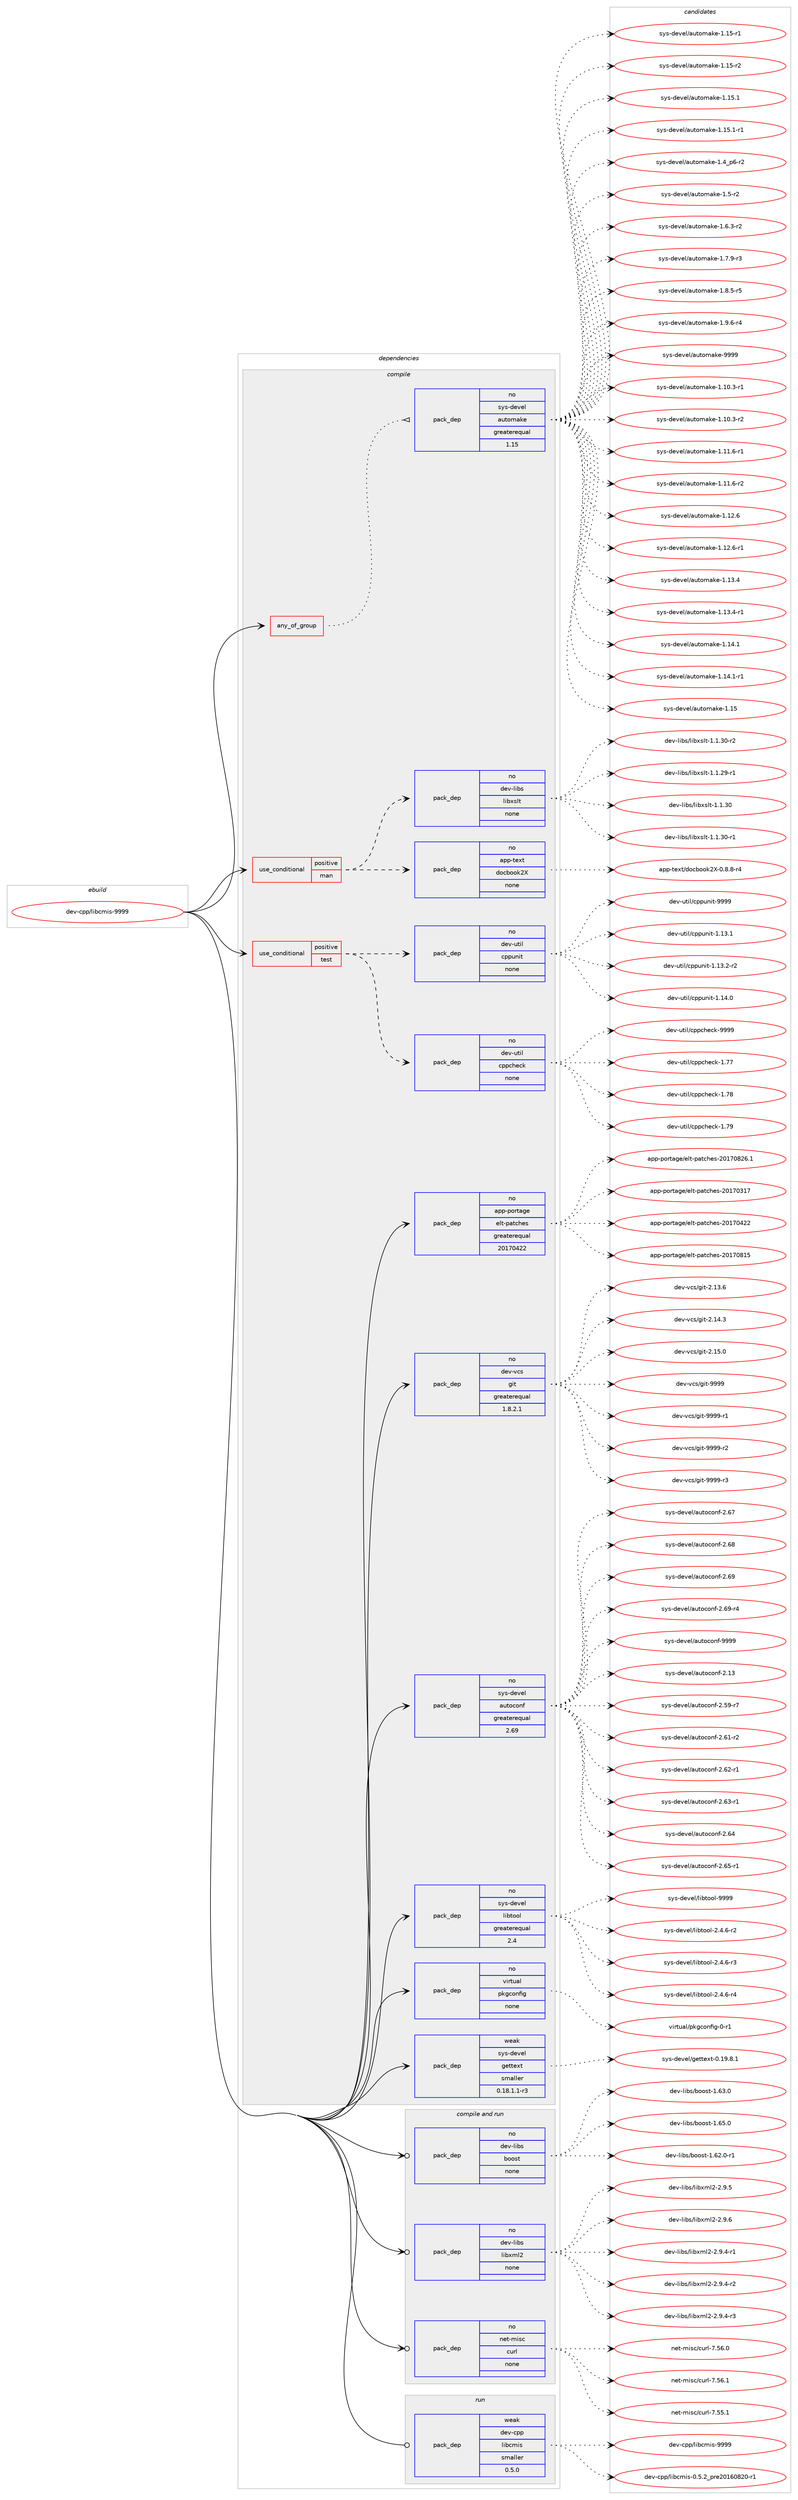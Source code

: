 digraph prolog {

# *************
# Graph options
# *************

newrank=true;
concentrate=true;
compound=true;
graph [rankdir=LR,fontname=Helvetica,fontsize=10,ranksep=1.5];#, ranksep=2.5, nodesep=0.2];
edge  [arrowhead=vee];
node  [fontname=Helvetica,fontsize=10];

# **********
# The ebuild
# **********

subgraph cluster_leftcol {
color=gray;
rank=same;
label=<<i>ebuild</i>>;
id [label="dev-cpp/libcmis-9999", color=red, width=4, href="../dev-cpp/libcmis-9999.svg"];
}

# ****************
# The dependencies
# ****************

subgraph cluster_midcol {
color=gray;
label=<<i>dependencies</i>>;
subgraph cluster_compile {
fillcolor="#eeeeee";
style=filled;
label=<<i>compile</i>>;
subgraph any1432 {
dependency65763 [label=<<TABLE BORDER="0" CELLBORDER="1" CELLSPACING="0" CELLPADDING="4"><TR><TD CELLPADDING="10">any_of_group</TD></TR></TABLE>>, shape=none, color=red];subgraph pack48459 {
dependency65764 [label=<<TABLE BORDER="0" CELLBORDER="1" CELLSPACING="0" CELLPADDING="4" WIDTH="220"><TR><TD ROWSPAN="6" CELLPADDING="30">pack_dep</TD></TR><TR><TD WIDTH="110">no</TD></TR><TR><TD>sys-devel</TD></TR><TR><TD>automake</TD></TR><TR><TD>greaterequal</TD></TR><TR><TD>1.15</TD></TR></TABLE>>, shape=none, color=blue];
}
dependency65763:e -> dependency65764:w [weight=20,style="dotted",arrowhead="oinv"];
}
id:e -> dependency65763:w [weight=20,style="solid",arrowhead="vee"];
subgraph cond15843 {
dependency65765 [label=<<TABLE BORDER="0" CELLBORDER="1" CELLSPACING="0" CELLPADDING="4"><TR><TD ROWSPAN="3" CELLPADDING="10">use_conditional</TD></TR><TR><TD>positive</TD></TR><TR><TD>man</TD></TR></TABLE>>, shape=none, color=red];
subgraph pack48460 {
dependency65766 [label=<<TABLE BORDER="0" CELLBORDER="1" CELLSPACING="0" CELLPADDING="4" WIDTH="220"><TR><TD ROWSPAN="6" CELLPADDING="30">pack_dep</TD></TR><TR><TD WIDTH="110">no</TD></TR><TR><TD>app-text</TD></TR><TR><TD>docbook2X</TD></TR><TR><TD>none</TD></TR><TR><TD></TD></TR></TABLE>>, shape=none, color=blue];
}
dependency65765:e -> dependency65766:w [weight=20,style="dashed",arrowhead="vee"];
subgraph pack48461 {
dependency65767 [label=<<TABLE BORDER="0" CELLBORDER="1" CELLSPACING="0" CELLPADDING="4" WIDTH="220"><TR><TD ROWSPAN="6" CELLPADDING="30">pack_dep</TD></TR><TR><TD WIDTH="110">no</TD></TR><TR><TD>dev-libs</TD></TR><TR><TD>libxslt</TD></TR><TR><TD>none</TD></TR><TR><TD></TD></TR></TABLE>>, shape=none, color=blue];
}
dependency65765:e -> dependency65767:w [weight=20,style="dashed",arrowhead="vee"];
}
id:e -> dependency65765:w [weight=20,style="solid",arrowhead="vee"];
subgraph cond15844 {
dependency65768 [label=<<TABLE BORDER="0" CELLBORDER="1" CELLSPACING="0" CELLPADDING="4"><TR><TD ROWSPAN="3" CELLPADDING="10">use_conditional</TD></TR><TR><TD>positive</TD></TR><TR><TD>test</TD></TR></TABLE>>, shape=none, color=red];
subgraph pack48462 {
dependency65769 [label=<<TABLE BORDER="0" CELLBORDER="1" CELLSPACING="0" CELLPADDING="4" WIDTH="220"><TR><TD ROWSPAN="6" CELLPADDING="30">pack_dep</TD></TR><TR><TD WIDTH="110">no</TD></TR><TR><TD>dev-util</TD></TR><TR><TD>cppcheck</TD></TR><TR><TD>none</TD></TR><TR><TD></TD></TR></TABLE>>, shape=none, color=blue];
}
dependency65768:e -> dependency65769:w [weight=20,style="dashed",arrowhead="vee"];
subgraph pack48463 {
dependency65770 [label=<<TABLE BORDER="0" CELLBORDER="1" CELLSPACING="0" CELLPADDING="4" WIDTH="220"><TR><TD ROWSPAN="6" CELLPADDING="30">pack_dep</TD></TR><TR><TD WIDTH="110">no</TD></TR><TR><TD>dev-util</TD></TR><TR><TD>cppunit</TD></TR><TR><TD>none</TD></TR><TR><TD></TD></TR></TABLE>>, shape=none, color=blue];
}
dependency65768:e -> dependency65770:w [weight=20,style="dashed",arrowhead="vee"];
}
id:e -> dependency65768:w [weight=20,style="solid",arrowhead="vee"];
subgraph pack48464 {
dependency65771 [label=<<TABLE BORDER="0" CELLBORDER="1" CELLSPACING="0" CELLPADDING="4" WIDTH="220"><TR><TD ROWSPAN="6" CELLPADDING="30">pack_dep</TD></TR><TR><TD WIDTH="110">no</TD></TR><TR><TD>app-portage</TD></TR><TR><TD>elt-patches</TD></TR><TR><TD>greaterequal</TD></TR><TR><TD>20170422</TD></TR></TABLE>>, shape=none, color=blue];
}
id:e -> dependency65771:w [weight=20,style="solid",arrowhead="vee"];
subgraph pack48465 {
dependency65772 [label=<<TABLE BORDER="0" CELLBORDER="1" CELLSPACING="0" CELLPADDING="4" WIDTH="220"><TR><TD ROWSPAN="6" CELLPADDING="30">pack_dep</TD></TR><TR><TD WIDTH="110">no</TD></TR><TR><TD>dev-vcs</TD></TR><TR><TD>git</TD></TR><TR><TD>greaterequal</TD></TR><TR><TD>1.8.2.1</TD></TR></TABLE>>, shape=none, color=blue];
}
id:e -> dependency65772:w [weight=20,style="solid",arrowhead="vee"];
subgraph pack48466 {
dependency65773 [label=<<TABLE BORDER="0" CELLBORDER="1" CELLSPACING="0" CELLPADDING="4" WIDTH="220"><TR><TD ROWSPAN="6" CELLPADDING="30">pack_dep</TD></TR><TR><TD WIDTH="110">no</TD></TR><TR><TD>sys-devel</TD></TR><TR><TD>autoconf</TD></TR><TR><TD>greaterequal</TD></TR><TR><TD>2.69</TD></TR></TABLE>>, shape=none, color=blue];
}
id:e -> dependency65773:w [weight=20,style="solid",arrowhead="vee"];
subgraph pack48467 {
dependency65774 [label=<<TABLE BORDER="0" CELLBORDER="1" CELLSPACING="0" CELLPADDING="4" WIDTH="220"><TR><TD ROWSPAN="6" CELLPADDING="30">pack_dep</TD></TR><TR><TD WIDTH="110">no</TD></TR><TR><TD>sys-devel</TD></TR><TR><TD>libtool</TD></TR><TR><TD>greaterequal</TD></TR><TR><TD>2.4</TD></TR></TABLE>>, shape=none, color=blue];
}
id:e -> dependency65774:w [weight=20,style="solid",arrowhead="vee"];
subgraph pack48468 {
dependency65775 [label=<<TABLE BORDER="0" CELLBORDER="1" CELLSPACING="0" CELLPADDING="4" WIDTH="220"><TR><TD ROWSPAN="6" CELLPADDING="30">pack_dep</TD></TR><TR><TD WIDTH="110">no</TD></TR><TR><TD>virtual</TD></TR><TR><TD>pkgconfig</TD></TR><TR><TD>none</TD></TR><TR><TD></TD></TR></TABLE>>, shape=none, color=blue];
}
id:e -> dependency65775:w [weight=20,style="solid",arrowhead="vee"];
subgraph pack48469 {
dependency65776 [label=<<TABLE BORDER="0" CELLBORDER="1" CELLSPACING="0" CELLPADDING="4" WIDTH="220"><TR><TD ROWSPAN="6" CELLPADDING="30">pack_dep</TD></TR><TR><TD WIDTH="110">weak</TD></TR><TR><TD>sys-devel</TD></TR><TR><TD>gettext</TD></TR><TR><TD>smaller</TD></TR><TR><TD>0.18.1.1-r3</TD></TR></TABLE>>, shape=none, color=blue];
}
id:e -> dependency65776:w [weight=20,style="solid",arrowhead="vee"];
}
subgraph cluster_compileandrun {
fillcolor="#eeeeee";
style=filled;
label=<<i>compile and run</i>>;
subgraph pack48470 {
dependency65777 [label=<<TABLE BORDER="0" CELLBORDER="1" CELLSPACING="0" CELLPADDING="4" WIDTH="220"><TR><TD ROWSPAN="6" CELLPADDING="30">pack_dep</TD></TR><TR><TD WIDTH="110">no</TD></TR><TR><TD>dev-libs</TD></TR><TR><TD>boost</TD></TR><TR><TD>none</TD></TR><TR><TD></TD></TR></TABLE>>, shape=none, color=blue];
}
id:e -> dependency65777:w [weight=20,style="solid",arrowhead="odotvee"];
subgraph pack48471 {
dependency65778 [label=<<TABLE BORDER="0" CELLBORDER="1" CELLSPACING="0" CELLPADDING="4" WIDTH="220"><TR><TD ROWSPAN="6" CELLPADDING="30">pack_dep</TD></TR><TR><TD WIDTH="110">no</TD></TR><TR><TD>dev-libs</TD></TR><TR><TD>libxml2</TD></TR><TR><TD>none</TD></TR><TR><TD></TD></TR></TABLE>>, shape=none, color=blue];
}
id:e -> dependency65778:w [weight=20,style="solid",arrowhead="odotvee"];
subgraph pack48472 {
dependency65779 [label=<<TABLE BORDER="0" CELLBORDER="1" CELLSPACING="0" CELLPADDING="4" WIDTH="220"><TR><TD ROWSPAN="6" CELLPADDING="30">pack_dep</TD></TR><TR><TD WIDTH="110">no</TD></TR><TR><TD>net-misc</TD></TR><TR><TD>curl</TD></TR><TR><TD>none</TD></TR><TR><TD></TD></TR></TABLE>>, shape=none, color=blue];
}
id:e -> dependency65779:w [weight=20,style="solid",arrowhead="odotvee"];
}
subgraph cluster_run {
fillcolor="#eeeeee";
style=filled;
label=<<i>run</i>>;
subgraph pack48473 {
dependency65780 [label=<<TABLE BORDER="0" CELLBORDER="1" CELLSPACING="0" CELLPADDING="4" WIDTH="220"><TR><TD ROWSPAN="6" CELLPADDING="30">pack_dep</TD></TR><TR><TD WIDTH="110">weak</TD></TR><TR><TD>dev-cpp</TD></TR><TR><TD>libcmis</TD></TR><TR><TD>smaller</TD></TR><TR><TD>0.5.0</TD></TR></TABLE>>, shape=none, color=blue];
}
id:e -> dependency65780:w [weight=20,style="solid",arrowhead="odot"];
}
}

# **************
# The candidates
# **************

subgraph cluster_choices {
rank=same;
color=gray;
label=<<i>candidates</i>>;

subgraph choice48459 {
color=black;
nodesep=1;
choice11512111545100101118101108479711711611110997107101454946494846514511449 [label="sys-devel/automake-1.10.3-r1", color=red, width=4,href="../sys-devel/automake-1.10.3-r1.svg"];
choice11512111545100101118101108479711711611110997107101454946494846514511450 [label="sys-devel/automake-1.10.3-r2", color=red, width=4,href="../sys-devel/automake-1.10.3-r2.svg"];
choice11512111545100101118101108479711711611110997107101454946494946544511449 [label="sys-devel/automake-1.11.6-r1", color=red, width=4,href="../sys-devel/automake-1.11.6-r1.svg"];
choice11512111545100101118101108479711711611110997107101454946494946544511450 [label="sys-devel/automake-1.11.6-r2", color=red, width=4,href="../sys-devel/automake-1.11.6-r2.svg"];
choice1151211154510010111810110847971171161111099710710145494649504654 [label="sys-devel/automake-1.12.6", color=red, width=4,href="../sys-devel/automake-1.12.6.svg"];
choice11512111545100101118101108479711711611110997107101454946495046544511449 [label="sys-devel/automake-1.12.6-r1", color=red, width=4,href="../sys-devel/automake-1.12.6-r1.svg"];
choice1151211154510010111810110847971171161111099710710145494649514652 [label="sys-devel/automake-1.13.4", color=red, width=4,href="../sys-devel/automake-1.13.4.svg"];
choice11512111545100101118101108479711711611110997107101454946495146524511449 [label="sys-devel/automake-1.13.4-r1", color=red, width=4,href="../sys-devel/automake-1.13.4-r1.svg"];
choice1151211154510010111810110847971171161111099710710145494649524649 [label="sys-devel/automake-1.14.1", color=red, width=4,href="../sys-devel/automake-1.14.1.svg"];
choice11512111545100101118101108479711711611110997107101454946495246494511449 [label="sys-devel/automake-1.14.1-r1", color=red, width=4,href="../sys-devel/automake-1.14.1-r1.svg"];
choice115121115451001011181011084797117116111109971071014549464953 [label="sys-devel/automake-1.15", color=red, width=4,href="../sys-devel/automake-1.15.svg"];
choice1151211154510010111810110847971171161111099710710145494649534511449 [label="sys-devel/automake-1.15-r1", color=red, width=4,href="../sys-devel/automake-1.15-r1.svg"];
choice1151211154510010111810110847971171161111099710710145494649534511450 [label="sys-devel/automake-1.15-r2", color=red, width=4,href="../sys-devel/automake-1.15-r2.svg"];
choice1151211154510010111810110847971171161111099710710145494649534649 [label="sys-devel/automake-1.15.1", color=red, width=4,href="../sys-devel/automake-1.15.1.svg"];
choice11512111545100101118101108479711711611110997107101454946495346494511449 [label="sys-devel/automake-1.15.1-r1", color=red, width=4,href="../sys-devel/automake-1.15.1-r1.svg"];
choice115121115451001011181011084797117116111109971071014549465295112544511450 [label="sys-devel/automake-1.4_p6-r2", color=red, width=4,href="../sys-devel/automake-1.4_p6-r2.svg"];
choice11512111545100101118101108479711711611110997107101454946534511450 [label="sys-devel/automake-1.5-r2", color=red, width=4,href="../sys-devel/automake-1.5-r2.svg"];
choice115121115451001011181011084797117116111109971071014549465446514511450 [label="sys-devel/automake-1.6.3-r2", color=red, width=4,href="../sys-devel/automake-1.6.3-r2.svg"];
choice115121115451001011181011084797117116111109971071014549465546574511451 [label="sys-devel/automake-1.7.9-r3", color=red, width=4,href="../sys-devel/automake-1.7.9-r3.svg"];
choice115121115451001011181011084797117116111109971071014549465646534511453 [label="sys-devel/automake-1.8.5-r5", color=red, width=4,href="../sys-devel/automake-1.8.5-r5.svg"];
choice115121115451001011181011084797117116111109971071014549465746544511452 [label="sys-devel/automake-1.9.6-r4", color=red, width=4,href="../sys-devel/automake-1.9.6-r4.svg"];
choice115121115451001011181011084797117116111109971071014557575757 [label="sys-devel/automake-9999", color=red, width=4,href="../sys-devel/automake-9999.svg"];
dependency65764:e -> choice11512111545100101118101108479711711611110997107101454946494846514511449:w [style=dotted,weight="100"];
dependency65764:e -> choice11512111545100101118101108479711711611110997107101454946494846514511450:w [style=dotted,weight="100"];
dependency65764:e -> choice11512111545100101118101108479711711611110997107101454946494946544511449:w [style=dotted,weight="100"];
dependency65764:e -> choice11512111545100101118101108479711711611110997107101454946494946544511450:w [style=dotted,weight="100"];
dependency65764:e -> choice1151211154510010111810110847971171161111099710710145494649504654:w [style=dotted,weight="100"];
dependency65764:e -> choice11512111545100101118101108479711711611110997107101454946495046544511449:w [style=dotted,weight="100"];
dependency65764:e -> choice1151211154510010111810110847971171161111099710710145494649514652:w [style=dotted,weight="100"];
dependency65764:e -> choice11512111545100101118101108479711711611110997107101454946495146524511449:w [style=dotted,weight="100"];
dependency65764:e -> choice1151211154510010111810110847971171161111099710710145494649524649:w [style=dotted,weight="100"];
dependency65764:e -> choice11512111545100101118101108479711711611110997107101454946495246494511449:w [style=dotted,weight="100"];
dependency65764:e -> choice115121115451001011181011084797117116111109971071014549464953:w [style=dotted,weight="100"];
dependency65764:e -> choice1151211154510010111810110847971171161111099710710145494649534511449:w [style=dotted,weight="100"];
dependency65764:e -> choice1151211154510010111810110847971171161111099710710145494649534511450:w [style=dotted,weight="100"];
dependency65764:e -> choice1151211154510010111810110847971171161111099710710145494649534649:w [style=dotted,weight="100"];
dependency65764:e -> choice11512111545100101118101108479711711611110997107101454946495346494511449:w [style=dotted,weight="100"];
dependency65764:e -> choice115121115451001011181011084797117116111109971071014549465295112544511450:w [style=dotted,weight="100"];
dependency65764:e -> choice11512111545100101118101108479711711611110997107101454946534511450:w [style=dotted,weight="100"];
dependency65764:e -> choice115121115451001011181011084797117116111109971071014549465446514511450:w [style=dotted,weight="100"];
dependency65764:e -> choice115121115451001011181011084797117116111109971071014549465546574511451:w [style=dotted,weight="100"];
dependency65764:e -> choice115121115451001011181011084797117116111109971071014549465646534511453:w [style=dotted,weight="100"];
dependency65764:e -> choice115121115451001011181011084797117116111109971071014549465746544511452:w [style=dotted,weight="100"];
dependency65764:e -> choice115121115451001011181011084797117116111109971071014557575757:w [style=dotted,weight="100"];
}
subgraph choice48460 {
color=black;
nodesep=1;
choice971121124511610112011647100111999811111110750884548465646564511452 [label="app-text/docbook2X-0.8.8-r4", color=red, width=4,href="../app-text/docbook2X-0.8.8-r4.svg"];
dependency65766:e -> choice971121124511610112011647100111999811111110750884548465646564511452:w [style=dotted,weight="100"];
}
subgraph choice48461 {
color=black;
nodesep=1;
choice10010111845108105981154710810598120115108116454946494650574511449 [label="dev-libs/libxslt-1.1.29-r1", color=red, width=4,href="../dev-libs/libxslt-1.1.29-r1.svg"];
choice1001011184510810598115471081059812011510811645494649465148 [label="dev-libs/libxslt-1.1.30", color=red, width=4,href="../dev-libs/libxslt-1.1.30.svg"];
choice10010111845108105981154710810598120115108116454946494651484511449 [label="dev-libs/libxslt-1.1.30-r1", color=red, width=4,href="../dev-libs/libxslt-1.1.30-r1.svg"];
choice10010111845108105981154710810598120115108116454946494651484511450 [label="dev-libs/libxslt-1.1.30-r2", color=red, width=4,href="../dev-libs/libxslt-1.1.30-r2.svg"];
dependency65767:e -> choice10010111845108105981154710810598120115108116454946494650574511449:w [style=dotted,weight="100"];
dependency65767:e -> choice1001011184510810598115471081059812011510811645494649465148:w [style=dotted,weight="100"];
dependency65767:e -> choice10010111845108105981154710810598120115108116454946494651484511449:w [style=dotted,weight="100"];
dependency65767:e -> choice10010111845108105981154710810598120115108116454946494651484511450:w [style=dotted,weight="100"];
}
subgraph choice48462 {
color=black;
nodesep=1;
choice10010111845117116105108479911211299104101991074549465555 [label="dev-util/cppcheck-1.77", color=red, width=4,href="../dev-util/cppcheck-1.77.svg"];
choice10010111845117116105108479911211299104101991074549465556 [label="dev-util/cppcheck-1.78", color=red, width=4,href="../dev-util/cppcheck-1.78.svg"];
choice10010111845117116105108479911211299104101991074549465557 [label="dev-util/cppcheck-1.79", color=red, width=4,href="../dev-util/cppcheck-1.79.svg"];
choice10010111845117116105108479911211299104101991074557575757 [label="dev-util/cppcheck-9999", color=red, width=4,href="../dev-util/cppcheck-9999.svg"];
dependency65769:e -> choice10010111845117116105108479911211299104101991074549465555:w [style=dotted,weight="100"];
dependency65769:e -> choice10010111845117116105108479911211299104101991074549465556:w [style=dotted,weight="100"];
dependency65769:e -> choice10010111845117116105108479911211299104101991074549465557:w [style=dotted,weight="100"];
dependency65769:e -> choice10010111845117116105108479911211299104101991074557575757:w [style=dotted,weight="100"];
}
subgraph choice48463 {
color=black;
nodesep=1;
choice10010111845117116105108479911211211711010511645494649514649 [label="dev-util/cppunit-1.13.1", color=red, width=4,href="../dev-util/cppunit-1.13.1.svg"];
choice100101118451171161051084799112112117110105116454946495146504511450 [label="dev-util/cppunit-1.13.2-r2", color=red, width=4,href="../dev-util/cppunit-1.13.2-r2.svg"];
choice10010111845117116105108479911211211711010511645494649524648 [label="dev-util/cppunit-1.14.0", color=red, width=4,href="../dev-util/cppunit-1.14.0.svg"];
choice1001011184511711610510847991121121171101051164557575757 [label="dev-util/cppunit-9999", color=red, width=4,href="../dev-util/cppunit-9999.svg"];
dependency65770:e -> choice10010111845117116105108479911211211711010511645494649514649:w [style=dotted,weight="100"];
dependency65770:e -> choice100101118451171161051084799112112117110105116454946495146504511450:w [style=dotted,weight="100"];
dependency65770:e -> choice10010111845117116105108479911211211711010511645494649524648:w [style=dotted,weight="100"];
dependency65770:e -> choice1001011184511711610510847991121121171101051164557575757:w [style=dotted,weight="100"];
}
subgraph choice48464 {
color=black;
nodesep=1;
choice97112112451121111141169710310147101108116451129711699104101115455048495548514955 [label="app-portage/elt-patches-20170317", color=red, width=4,href="../app-portage/elt-patches-20170317.svg"];
choice97112112451121111141169710310147101108116451129711699104101115455048495548525050 [label="app-portage/elt-patches-20170422", color=red, width=4,href="../app-portage/elt-patches-20170422.svg"];
choice97112112451121111141169710310147101108116451129711699104101115455048495548564953 [label="app-portage/elt-patches-20170815", color=red, width=4,href="../app-portage/elt-patches-20170815.svg"];
choice971121124511211111411697103101471011081164511297116991041011154550484955485650544649 [label="app-portage/elt-patches-20170826.1", color=red, width=4,href="../app-portage/elt-patches-20170826.1.svg"];
dependency65771:e -> choice97112112451121111141169710310147101108116451129711699104101115455048495548514955:w [style=dotted,weight="100"];
dependency65771:e -> choice97112112451121111141169710310147101108116451129711699104101115455048495548525050:w [style=dotted,weight="100"];
dependency65771:e -> choice97112112451121111141169710310147101108116451129711699104101115455048495548564953:w [style=dotted,weight="100"];
dependency65771:e -> choice971121124511211111411697103101471011081164511297116991041011154550484955485650544649:w [style=dotted,weight="100"];
}
subgraph choice48465 {
color=black;
nodesep=1;
choice10010111845118991154710310511645504649514654 [label="dev-vcs/git-2.13.6", color=red, width=4,href="../dev-vcs/git-2.13.6.svg"];
choice10010111845118991154710310511645504649524651 [label="dev-vcs/git-2.14.3", color=red, width=4,href="../dev-vcs/git-2.14.3.svg"];
choice10010111845118991154710310511645504649534648 [label="dev-vcs/git-2.15.0", color=red, width=4,href="../dev-vcs/git-2.15.0.svg"];
choice1001011184511899115471031051164557575757 [label="dev-vcs/git-9999", color=red, width=4,href="../dev-vcs/git-9999.svg"];
choice10010111845118991154710310511645575757574511449 [label="dev-vcs/git-9999-r1", color=red, width=4,href="../dev-vcs/git-9999-r1.svg"];
choice10010111845118991154710310511645575757574511450 [label="dev-vcs/git-9999-r2", color=red, width=4,href="../dev-vcs/git-9999-r2.svg"];
choice10010111845118991154710310511645575757574511451 [label="dev-vcs/git-9999-r3", color=red, width=4,href="../dev-vcs/git-9999-r3.svg"];
dependency65772:e -> choice10010111845118991154710310511645504649514654:w [style=dotted,weight="100"];
dependency65772:e -> choice10010111845118991154710310511645504649524651:w [style=dotted,weight="100"];
dependency65772:e -> choice10010111845118991154710310511645504649534648:w [style=dotted,weight="100"];
dependency65772:e -> choice1001011184511899115471031051164557575757:w [style=dotted,weight="100"];
dependency65772:e -> choice10010111845118991154710310511645575757574511449:w [style=dotted,weight="100"];
dependency65772:e -> choice10010111845118991154710310511645575757574511450:w [style=dotted,weight="100"];
dependency65772:e -> choice10010111845118991154710310511645575757574511451:w [style=dotted,weight="100"];
}
subgraph choice48466 {
color=black;
nodesep=1;
choice115121115451001011181011084797117116111991111101024550464951 [label="sys-devel/autoconf-2.13", color=red, width=4,href="../sys-devel/autoconf-2.13.svg"];
choice1151211154510010111810110847971171161119911111010245504653574511455 [label="sys-devel/autoconf-2.59-r7", color=red, width=4,href="../sys-devel/autoconf-2.59-r7.svg"];
choice1151211154510010111810110847971171161119911111010245504654494511450 [label="sys-devel/autoconf-2.61-r2", color=red, width=4,href="../sys-devel/autoconf-2.61-r2.svg"];
choice1151211154510010111810110847971171161119911111010245504654504511449 [label="sys-devel/autoconf-2.62-r1", color=red, width=4,href="../sys-devel/autoconf-2.62-r1.svg"];
choice1151211154510010111810110847971171161119911111010245504654514511449 [label="sys-devel/autoconf-2.63-r1", color=red, width=4,href="../sys-devel/autoconf-2.63-r1.svg"];
choice115121115451001011181011084797117116111991111101024550465452 [label="sys-devel/autoconf-2.64", color=red, width=4,href="../sys-devel/autoconf-2.64.svg"];
choice1151211154510010111810110847971171161119911111010245504654534511449 [label="sys-devel/autoconf-2.65-r1", color=red, width=4,href="../sys-devel/autoconf-2.65-r1.svg"];
choice115121115451001011181011084797117116111991111101024550465455 [label="sys-devel/autoconf-2.67", color=red, width=4,href="../sys-devel/autoconf-2.67.svg"];
choice115121115451001011181011084797117116111991111101024550465456 [label="sys-devel/autoconf-2.68", color=red, width=4,href="../sys-devel/autoconf-2.68.svg"];
choice115121115451001011181011084797117116111991111101024550465457 [label="sys-devel/autoconf-2.69", color=red, width=4,href="../sys-devel/autoconf-2.69.svg"];
choice1151211154510010111810110847971171161119911111010245504654574511452 [label="sys-devel/autoconf-2.69-r4", color=red, width=4,href="../sys-devel/autoconf-2.69-r4.svg"];
choice115121115451001011181011084797117116111991111101024557575757 [label="sys-devel/autoconf-9999", color=red, width=4,href="../sys-devel/autoconf-9999.svg"];
dependency65773:e -> choice115121115451001011181011084797117116111991111101024550464951:w [style=dotted,weight="100"];
dependency65773:e -> choice1151211154510010111810110847971171161119911111010245504653574511455:w [style=dotted,weight="100"];
dependency65773:e -> choice1151211154510010111810110847971171161119911111010245504654494511450:w [style=dotted,weight="100"];
dependency65773:e -> choice1151211154510010111810110847971171161119911111010245504654504511449:w [style=dotted,weight="100"];
dependency65773:e -> choice1151211154510010111810110847971171161119911111010245504654514511449:w [style=dotted,weight="100"];
dependency65773:e -> choice115121115451001011181011084797117116111991111101024550465452:w [style=dotted,weight="100"];
dependency65773:e -> choice1151211154510010111810110847971171161119911111010245504654534511449:w [style=dotted,weight="100"];
dependency65773:e -> choice115121115451001011181011084797117116111991111101024550465455:w [style=dotted,weight="100"];
dependency65773:e -> choice115121115451001011181011084797117116111991111101024550465456:w [style=dotted,weight="100"];
dependency65773:e -> choice115121115451001011181011084797117116111991111101024550465457:w [style=dotted,weight="100"];
dependency65773:e -> choice1151211154510010111810110847971171161119911111010245504654574511452:w [style=dotted,weight="100"];
dependency65773:e -> choice115121115451001011181011084797117116111991111101024557575757:w [style=dotted,weight="100"];
}
subgraph choice48467 {
color=black;
nodesep=1;
choice1151211154510010111810110847108105981161111111084550465246544511450 [label="sys-devel/libtool-2.4.6-r2", color=red, width=4,href="../sys-devel/libtool-2.4.6-r2.svg"];
choice1151211154510010111810110847108105981161111111084550465246544511451 [label="sys-devel/libtool-2.4.6-r3", color=red, width=4,href="../sys-devel/libtool-2.4.6-r3.svg"];
choice1151211154510010111810110847108105981161111111084550465246544511452 [label="sys-devel/libtool-2.4.6-r4", color=red, width=4,href="../sys-devel/libtool-2.4.6-r4.svg"];
choice1151211154510010111810110847108105981161111111084557575757 [label="sys-devel/libtool-9999", color=red, width=4,href="../sys-devel/libtool-9999.svg"];
dependency65774:e -> choice1151211154510010111810110847108105981161111111084550465246544511450:w [style=dotted,weight="100"];
dependency65774:e -> choice1151211154510010111810110847108105981161111111084550465246544511451:w [style=dotted,weight="100"];
dependency65774:e -> choice1151211154510010111810110847108105981161111111084550465246544511452:w [style=dotted,weight="100"];
dependency65774:e -> choice1151211154510010111810110847108105981161111111084557575757:w [style=dotted,weight="100"];
}
subgraph choice48468 {
color=black;
nodesep=1;
choice11810511411611797108471121071039911111010210510345484511449 [label="virtual/pkgconfig-0-r1", color=red, width=4,href="../virtual/pkgconfig-0-r1.svg"];
dependency65775:e -> choice11810511411611797108471121071039911111010210510345484511449:w [style=dotted,weight="100"];
}
subgraph choice48469 {
color=black;
nodesep=1;
choice1151211154510010111810110847103101116116101120116454846495746564649 [label="sys-devel/gettext-0.19.8.1", color=red, width=4,href="../sys-devel/gettext-0.19.8.1.svg"];
dependency65776:e -> choice1151211154510010111810110847103101116116101120116454846495746564649:w [style=dotted,weight="100"];
}
subgraph choice48470 {
color=black;
nodesep=1;
choice10010111845108105981154798111111115116454946545046484511449 [label="dev-libs/boost-1.62.0-r1", color=red, width=4,href="../dev-libs/boost-1.62.0-r1.svg"];
choice1001011184510810598115479811111111511645494654514648 [label="dev-libs/boost-1.63.0", color=red, width=4,href="../dev-libs/boost-1.63.0.svg"];
choice1001011184510810598115479811111111511645494654534648 [label="dev-libs/boost-1.65.0", color=red, width=4,href="../dev-libs/boost-1.65.0.svg"];
dependency65777:e -> choice10010111845108105981154798111111115116454946545046484511449:w [style=dotted,weight="100"];
dependency65777:e -> choice1001011184510810598115479811111111511645494654514648:w [style=dotted,weight="100"];
dependency65777:e -> choice1001011184510810598115479811111111511645494654534648:w [style=dotted,weight="100"];
}
subgraph choice48471 {
color=black;
nodesep=1;
choice10010111845108105981154710810598120109108504550465746524511449 [label="dev-libs/libxml2-2.9.4-r1", color=red, width=4,href="../dev-libs/libxml2-2.9.4-r1.svg"];
choice10010111845108105981154710810598120109108504550465746524511450 [label="dev-libs/libxml2-2.9.4-r2", color=red, width=4,href="../dev-libs/libxml2-2.9.4-r2.svg"];
choice10010111845108105981154710810598120109108504550465746524511451 [label="dev-libs/libxml2-2.9.4-r3", color=red, width=4,href="../dev-libs/libxml2-2.9.4-r3.svg"];
choice1001011184510810598115471081059812010910850455046574653 [label="dev-libs/libxml2-2.9.5", color=red, width=4,href="../dev-libs/libxml2-2.9.5.svg"];
choice1001011184510810598115471081059812010910850455046574654 [label="dev-libs/libxml2-2.9.6", color=red, width=4,href="../dev-libs/libxml2-2.9.6.svg"];
dependency65778:e -> choice10010111845108105981154710810598120109108504550465746524511449:w [style=dotted,weight="100"];
dependency65778:e -> choice10010111845108105981154710810598120109108504550465746524511450:w [style=dotted,weight="100"];
dependency65778:e -> choice10010111845108105981154710810598120109108504550465746524511451:w [style=dotted,weight="100"];
dependency65778:e -> choice1001011184510810598115471081059812010910850455046574653:w [style=dotted,weight="100"];
dependency65778:e -> choice1001011184510810598115471081059812010910850455046574654:w [style=dotted,weight="100"];
}
subgraph choice48472 {
color=black;
nodesep=1;
choice1101011164510910511599479911711410845554653534649 [label="net-misc/curl-7.55.1", color=red, width=4,href="../net-misc/curl-7.55.1.svg"];
choice1101011164510910511599479911711410845554653544648 [label="net-misc/curl-7.56.0", color=red, width=4,href="../net-misc/curl-7.56.0.svg"];
choice1101011164510910511599479911711410845554653544649 [label="net-misc/curl-7.56.1", color=red, width=4,href="../net-misc/curl-7.56.1.svg"];
dependency65779:e -> choice1101011164510910511599479911711410845554653534649:w [style=dotted,weight="100"];
dependency65779:e -> choice1101011164510910511599479911711410845554653544648:w [style=dotted,weight="100"];
dependency65779:e -> choice1101011164510910511599479911711410845554653544649:w [style=dotted,weight="100"];
}
subgraph choice48473 {
color=black;
nodesep=1;
choice10010111845991121124710810598991091051154548465346509511211410150484954485650484511449 [label="dev-cpp/libcmis-0.5.2_pre20160820-r1", color=red, width=4,href="../dev-cpp/libcmis-0.5.2_pre20160820-r1.svg"];
choice10010111845991121124710810598991091051154557575757 [label="dev-cpp/libcmis-9999", color=red, width=4,href="../dev-cpp/libcmis-9999.svg"];
dependency65780:e -> choice10010111845991121124710810598991091051154548465346509511211410150484954485650484511449:w [style=dotted,weight="100"];
dependency65780:e -> choice10010111845991121124710810598991091051154557575757:w [style=dotted,weight="100"];
}
}

}
